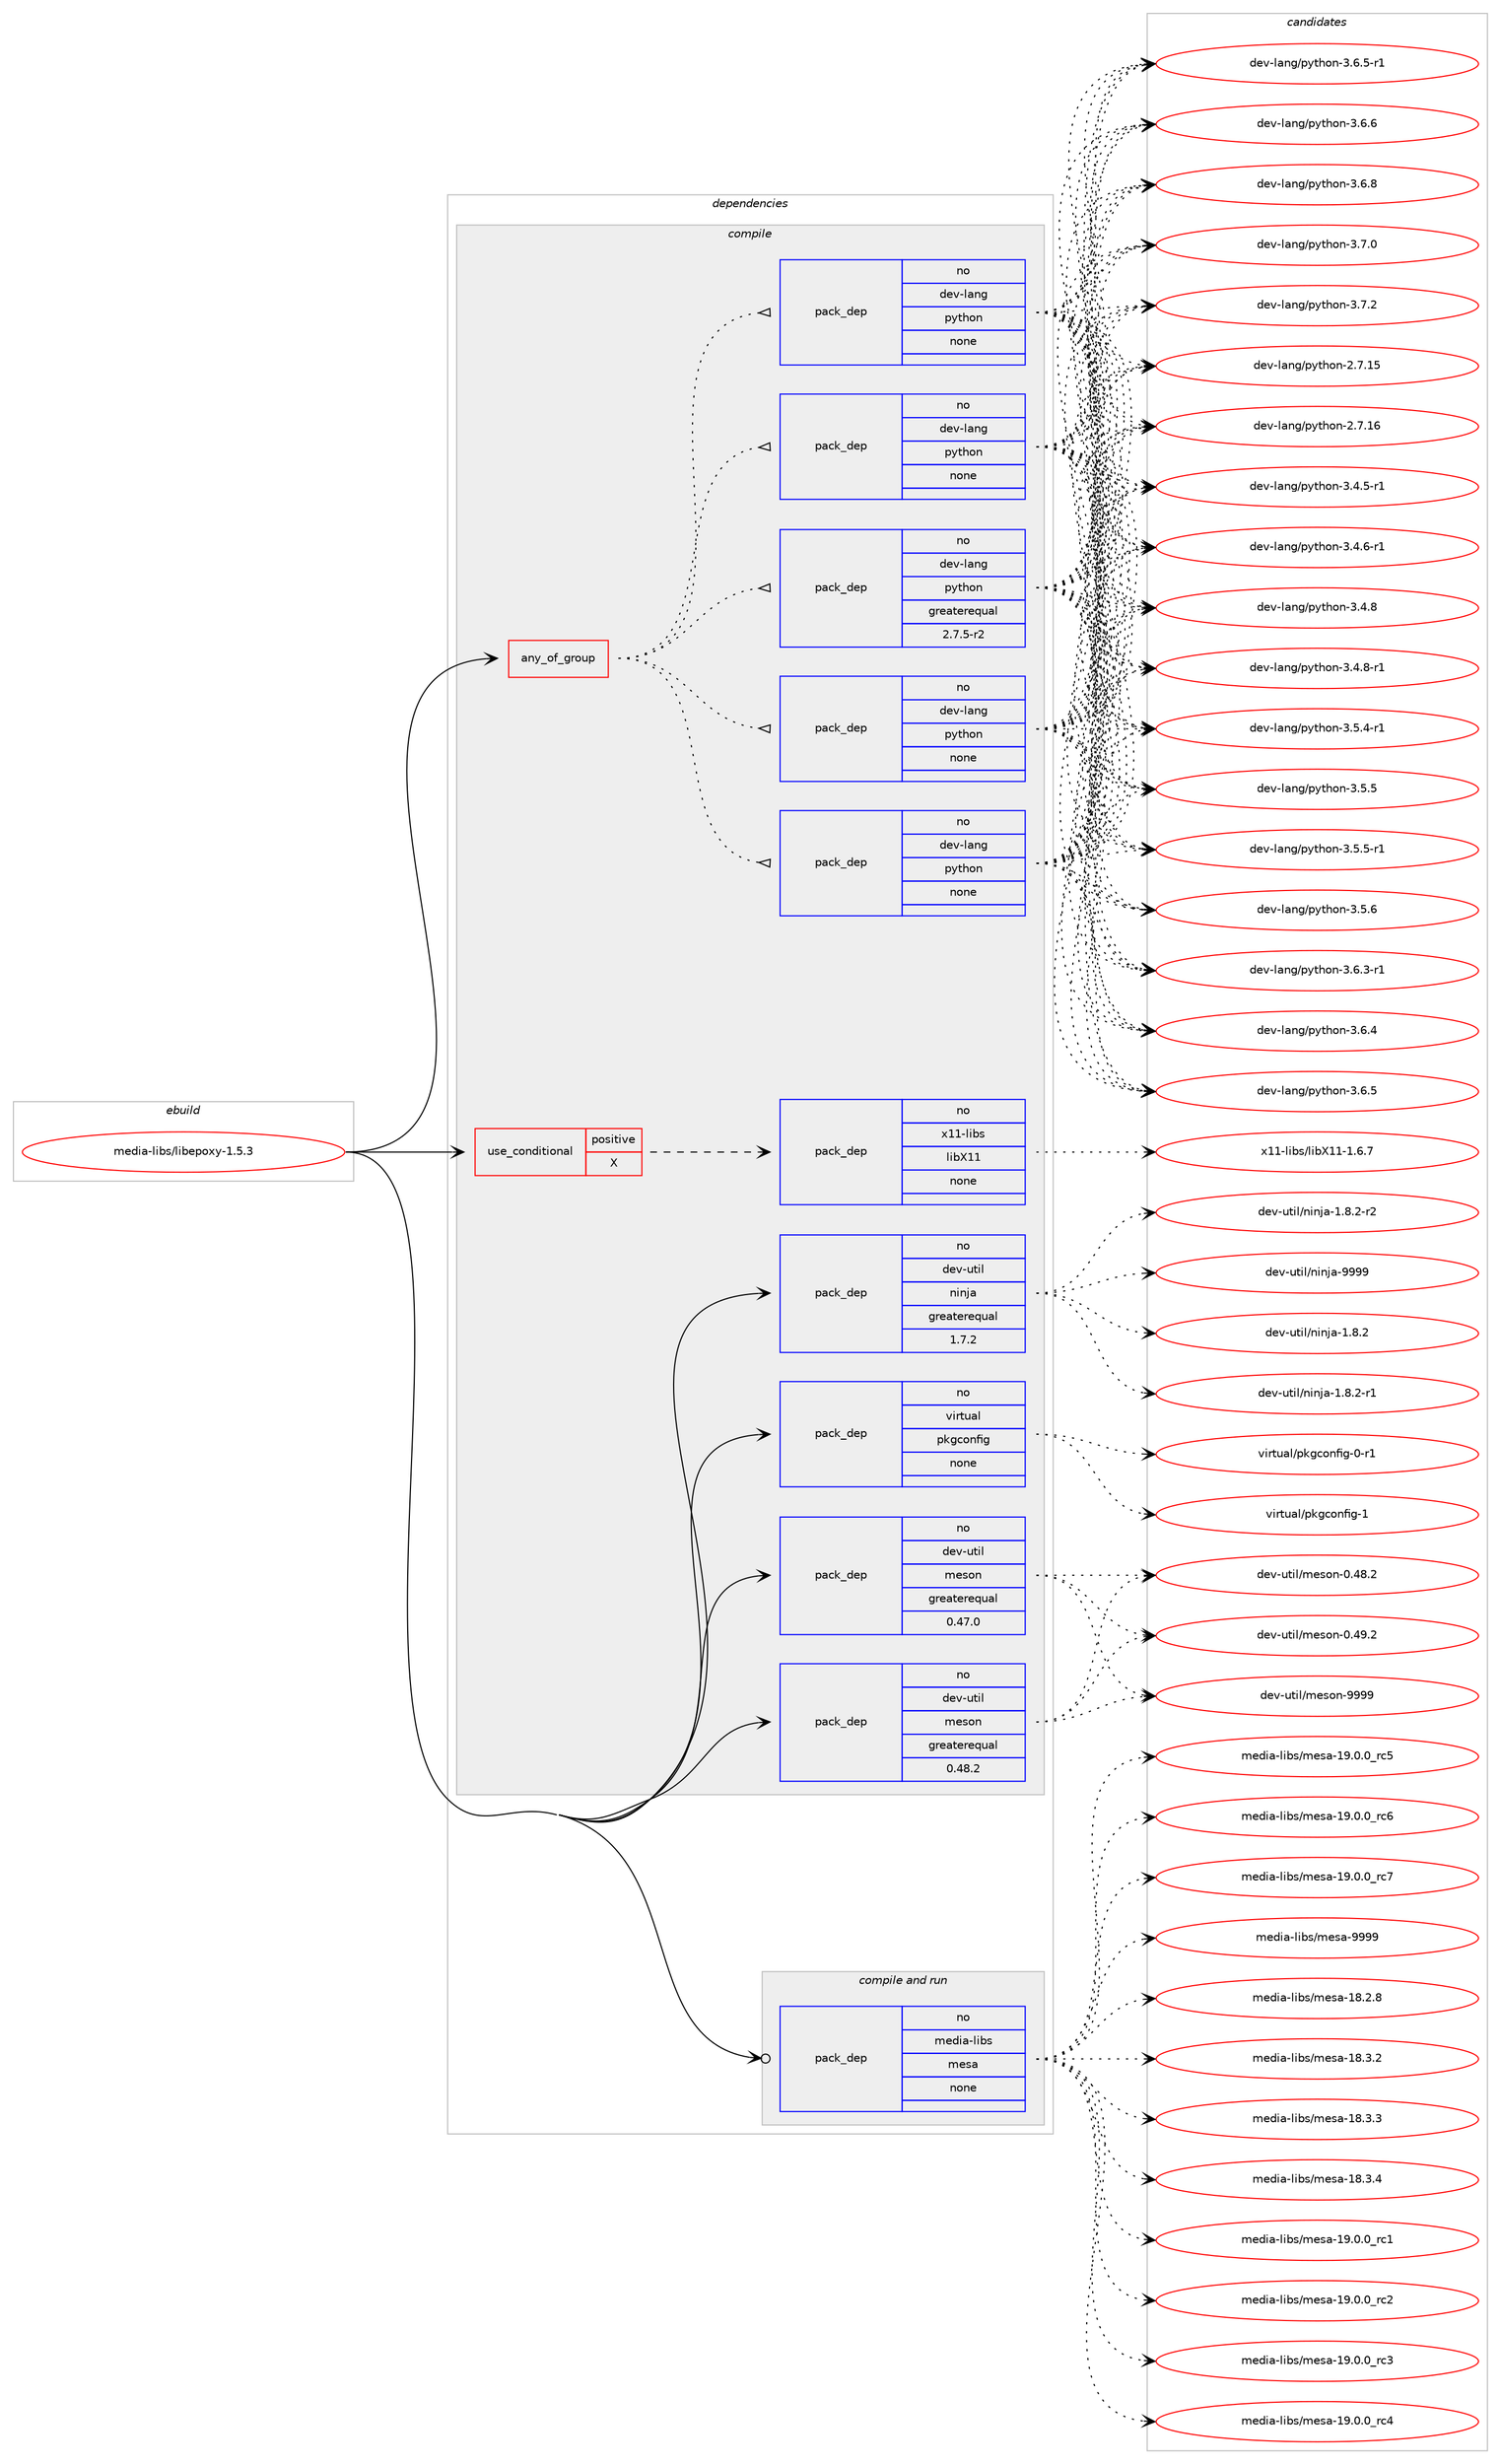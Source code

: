 digraph prolog {

# *************
# Graph options
# *************

newrank=true;
concentrate=true;
compound=true;
graph [rankdir=LR,fontname=Helvetica,fontsize=10,ranksep=1.5];#, ranksep=2.5, nodesep=0.2];
edge  [arrowhead=vee];
node  [fontname=Helvetica,fontsize=10];

# **********
# The ebuild
# **********

subgraph cluster_leftcol {
color=gray;
rank=same;
label=<<i>ebuild</i>>;
id [label="media-libs/libepoxy-1.5.3", color=red, width=4, href="../media-libs/libepoxy-1.5.3.svg"];
}

# ****************
# The dependencies
# ****************

subgraph cluster_midcol {
color=gray;
label=<<i>dependencies</i>>;
subgraph cluster_compile {
fillcolor="#eeeeee";
style=filled;
label=<<i>compile</i>>;
subgraph any25069 {
dependency1612327 [label=<<TABLE BORDER="0" CELLBORDER="1" CELLSPACING="0" CELLPADDING="4"><TR><TD CELLPADDING="10">any_of_group</TD></TR></TABLE>>, shape=none, color=red];subgraph pack1152223 {
dependency1612328 [label=<<TABLE BORDER="0" CELLBORDER="1" CELLSPACING="0" CELLPADDING="4" WIDTH="220"><TR><TD ROWSPAN="6" CELLPADDING="30">pack_dep</TD></TR><TR><TD WIDTH="110">no</TD></TR><TR><TD>dev-lang</TD></TR><TR><TD>python</TD></TR><TR><TD>none</TD></TR><TR><TD></TD></TR></TABLE>>, shape=none, color=blue];
}
dependency1612327:e -> dependency1612328:w [weight=20,style="dotted",arrowhead="oinv"];
subgraph pack1152224 {
dependency1612329 [label=<<TABLE BORDER="0" CELLBORDER="1" CELLSPACING="0" CELLPADDING="4" WIDTH="220"><TR><TD ROWSPAN="6" CELLPADDING="30">pack_dep</TD></TR><TR><TD WIDTH="110">no</TD></TR><TR><TD>dev-lang</TD></TR><TR><TD>python</TD></TR><TR><TD>none</TD></TR><TR><TD></TD></TR></TABLE>>, shape=none, color=blue];
}
dependency1612327:e -> dependency1612329:w [weight=20,style="dotted",arrowhead="oinv"];
subgraph pack1152225 {
dependency1612330 [label=<<TABLE BORDER="0" CELLBORDER="1" CELLSPACING="0" CELLPADDING="4" WIDTH="220"><TR><TD ROWSPAN="6" CELLPADDING="30">pack_dep</TD></TR><TR><TD WIDTH="110">no</TD></TR><TR><TD>dev-lang</TD></TR><TR><TD>python</TD></TR><TR><TD>none</TD></TR><TR><TD></TD></TR></TABLE>>, shape=none, color=blue];
}
dependency1612327:e -> dependency1612330:w [weight=20,style="dotted",arrowhead="oinv"];
subgraph pack1152226 {
dependency1612331 [label=<<TABLE BORDER="0" CELLBORDER="1" CELLSPACING="0" CELLPADDING="4" WIDTH="220"><TR><TD ROWSPAN="6" CELLPADDING="30">pack_dep</TD></TR><TR><TD WIDTH="110">no</TD></TR><TR><TD>dev-lang</TD></TR><TR><TD>python</TD></TR><TR><TD>none</TD></TR><TR><TD></TD></TR></TABLE>>, shape=none, color=blue];
}
dependency1612327:e -> dependency1612331:w [weight=20,style="dotted",arrowhead="oinv"];
subgraph pack1152227 {
dependency1612332 [label=<<TABLE BORDER="0" CELLBORDER="1" CELLSPACING="0" CELLPADDING="4" WIDTH="220"><TR><TD ROWSPAN="6" CELLPADDING="30">pack_dep</TD></TR><TR><TD WIDTH="110">no</TD></TR><TR><TD>dev-lang</TD></TR><TR><TD>python</TD></TR><TR><TD>greaterequal</TD></TR><TR><TD>2.7.5-r2</TD></TR></TABLE>>, shape=none, color=blue];
}
dependency1612327:e -> dependency1612332:w [weight=20,style="dotted",arrowhead="oinv"];
}
id:e -> dependency1612327:w [weight=20,style="solid",arrowhead="vee"];
subgraph cond434336 {
dependency1612333 [label=<<TABLE BORDER="0" CELLBORDER="1" CELLSPACING="0" CELLPADDING="4"><TR><TD ROWSPAN="3" CELLPADDING="10">use_conditional</TD></TR><TR><TD>positive</TD></TR><TR><TD>X</TD></TR></TABLE>>, shape=none, color=red];
subgraph pack1152228 {
dependency1612334 [label=<<TABLE BORDER="0" CELLBORDER="1" CELLSPACING="0" CELLPADDING="4" WIDTH="220"><TR><TD ROWSPAN="6" CELLPADDING="30">pack_dep</TD></TR><TR><TD WIDTH="110">no</TD></TR><TR><TD>x11-libs</TD></TR><TR><TD>libX11</TD></TR><TR><TD>none</TD></TR><TR><TD></TD></TR></TABLE>>, shape=none, color=blue];
}
dependency1612333:e -> dependency1612334:w [weight=20,style="dashed",arrowhead="vee"];
}
id:e -> dependency1612333:w [weight=20,style="solid",arrowhead="vee"];
subgraph pack1152229 {
dependency1612335 [label=<<TABLE BORDER="0" CELLBORDER="1" CELLSPACING="0" CELLPADDING="4" WIDTH="220"><TR><TD ROWSPAN="6" CELLPADDING="30">pack_dep</TD></TR><TR><TD WIDTH="110">no</TD></TR><TR><TD>dev-util</TD></TR><TR><TD>meson</TD></TR><TR><TD>greaterequal</TD></TR><TR><TD>0.47.0</TD></TR></TABLE>>, shape=none, color=blue];
}
id:e -> dependency1612335:w [weight=20,style="solid",arrowhead="vee"];
subgraph pack1152230 {
dependency1612336 [label=<<TABLE BORDER="0" CELLBORDER="1" CELLSPACING="0" CELLPADDING="4" WIDTH="220"><TR><TD ROWSPAN="6" CELLPADDING="30">pack_dep</TD></TR><TR><TD WIDTH="110">no</TD></TR><TR><TD>dev-util</TD></TR><TR><TD>meson</TD></TR><TR><TD>greaterequal</TD></TR><TR><TD>0.48.2</TD></TR></TABLE>>, shape=none, color=blue];
}
id:e -> dependency1612336:w [weight=20,style="solid",arrowhead="vee"];
subgraph pack1152231 {
dependency1612337 [label=<<TABLE BORDER="0" CELLBORDER="1" CELLSPACING="0" CELLPADDING="4" WIDTH="220"><TR><TD ROWSPAN="6" CELLPADDING="30">pack_dep</TD></TR><TR><TD WIDTH="110">no</TD></TR><TR><TD>dev-util</TD></TR><TR><TD>ninja</TD></TR><TR><TD>greaterequal</TD></TR><TR><TD>1.7.2</TD></TR></TABLE>>, shape=none, color=blue];
}
id:e -> dependency1612337:w [weight=20,style="solid",arrowhead="vee"];
subgraph pack1152232 {
dependency1612338 [label=<<TABLE BORDER="0" CELLBORDER="1" CELLSPACING="0" CELLPADDING="4" WIDTH="220"><TR><TD ROWSPAN="6" CELLPADDING="30">pack_dep</TD></TR><TR><TD WIDTH="110">no</TD></TR><TR><TD>virtual</TD></TR><TR><TD>pkgconfig</TD></TR><TR><TD>none</TD></TR><TR><TD></TD></TR></TABLE>>, shape=none, color=blue];
}
id:e -> dependency1612338:w [weight=20,style="solid",arrowhead="vee"];
}
subgraph cluster_compileandrun {
fillcolor="#eeeeee";
style=filled;
label=<<i>compile and run</i>>;
subgraph pack1152233 {
dependency1612339 [label=<<TABLE BORDER="0" CELLBORDER="1" CELLSPACING="0" CELLPADDING="4" WIDTH="220"><TR><TD ROWSPAN="6" CELLPADDING="30">pack_dep</TD></TR><TR><TD WIDTH="110">no</TD></TR><TR><TD>media-libs</TD></TR><TR><TD>mesa</TD></TR><TR><TD>none</TD></TR><TR><TD></TD></TR></TABLE>>, shape=none, color=blue];
}
id:e -> dependency1612339:w [weight=20,style="solid",arrowhead="odotvee"];
}
subgraph cluster_run {
fillcolor="#eeeeee";
style=filled;
label=<<i>run</i>>;
}
}

# **************
# The candidates
# **************

subgraph cluster_choices {
rank=same;
color=gray;
label=<<i>candidates</i>>;

subgraph choice1152223 {
color=black;
nodesep=1;
choice10010111845108971101034711212111610411111045504655464953 [label="dev-lang/python-2.7.15", color=red, width=4,href="../dev-lang/python-2.7.15.svg"];
choice10010111845108971101034711212111610411111045504655464954 [label="dev-lang/python-2.7.16", color=red, width=4,href="../dev-lang/python-2.7.16.svg"];
choice1001011184510897110103471121211161041111104551465246534511449 [label="dev-lang/python-3.4.5-r1", color=red, width=4,href="../dev-lang/python-3.4.5-r1.svg"];
choice1001011184510897110103471121211161041111104551465246544511449 [label="dev-lang/python-3.4.6-r1", color=red, width=4,href="../dev-lang/python-3.4.6-r1.svg"];
choice100101118451089711010347112121116104111110455146524656 [label="dev-lang/python-3.4.8", color=red, width=4,href="../dev-lang/python-3.4.8.svg"];
choice1001011184510897110103471121211161041111104551465246564511449 [label="dev-lang/python-3.4.8-r1", color=red, width=4,href="../dev-lang/python-3.4.8-r1.svg"];
choice1001011184510897110103471121211161041111104551465346524511449 [label="dev-lang/python-3.5.4-r1", color=red, width=4,href="../dev-lang/python-3.5.4-r1.svg"];
choice100101118451089711010347112121116104111110455146534653 [label="dev-lang/python-3.5.5", color=red, width=4,href="../dev-lang/python-3.5.5.svg"];
choice1001011184510897110103471121211161041111104551465346534511449 [label="dev-lang/python-3.5.5-r1", color=red, width=4,href="../dev-lang/python-3.5.5-r1.svg"];
choice100101118451089711010347112121116104111110455146534654 [label="dev-lang/python-3.5.6", color=red, width=4,href="../dev-lang/python-3.5.6.svg"];
choice1001011184510897110103471121211161041111104551465446514511449 [label="dev-lang/python-3.6.3-r1", color=red, width=4,href="../dev-lang/python-3.6.3-r1.svg"];
choice100101118451089711010347112121116104111110455146544652 [label="dev-lang/python-3.6.4", color=red, width=4,href="../dev-lang/python-3.6.4.svg"];
choice100101118451089711010347112121116104111110455146544653 [label="dev-lang/python-3.6.5", color=red, width=4,href="../dev-lang/python-3.6.5.svg"];
choice1001011184510897110103471121211161041111104551465446534511449 [label="dev-lang/python-3.6.5-r1", color=red, width=4,href="../dev-lang/python-3.6.5-r1.svg"];
choice100101118451089711010347112121116104111110455146544654 [label="dev-lang/python-3.6.6", color=red, width=4,href="../dev-lang/python-3.6.6.svg"];
choice100101118451089711010347112121116104111110455146544656 [label="dev-lang/python-3.6.8", color=red, width=4,href="../dev-lang/python-3.6.8.svg"];
choice100101118451089711010347112121116104111110455146554648 [label="dev-lang/python-3.7.0", color=red, width=4,href="../dev-lang/python-3.7.0.svg"];
choice100101118451089711010347112121116104111110455146554650 [label="dev-lang/python-3.7.2", color=red, width=4,href="../dev-lang/python-3.7.2.svg"];
dependency1612328:e -> choice10010111845108971101034711212111610411111045504655464953:w [style=dotted,weight="100"];
dependency1612328:e -> choice10010111845108971101034711212111610411111045504655464954:w [style=dotted,weight="100"];
dependency1612328:e -> choice1001011184510897110103471121211161041111104551465246534511449:w [style=dotted,weight="100"];
dependency1612328:e -> choice1001011184510897110103471121211161041111104551465246544511449:w [style=dotted,weight="100"];
dependency1612328:e -> choice100101118451089711010347112121116104111110455146524656:w [style=dotted,weight="100"];
dependency1612328:e -> choice1001011184510897110103471121211161041111104551465246564511449:w [style=dotted,weight="100"];
dependency1612328:e -> choice1001011184510897110103471121211161041111104551465346524511449:w [style=dotted,weight="100"];
dependency1612328:e -> choice100101118451089711010347112121116104111110455146534653:w [style=dotted,weight="100"];
dependency1612328:e -> choice1001011184510897110103471121211161041111104551465346534511449:w [style=dotted,weight="100"];
dependency1612328:e -> choice100101118451089711010347112121116104111110455146534654:w [style=dotted,weight="100"];
dependency1612328:e -> choice1001011184510897110103471121211161041111104551465446514511449:w [style=dotted,weight="100"];
dependency1612328:e -> choice100101118451089711010347112121116104111110455146544652:w [style=dotted,weight="100"];
dependency1612328:e -> choice100101118451089711010347112121116104111110455146544653:w [style=dotted,weight="100"];
dependency1612328:e -> choice1001011184510897110103471121211161041111104551465446534511449:w [style=dotted,weight="100"];
dependency1612328:e -> choice100101118451089711010347112121116104111110455146544654:w [style=dotted,weight="100"];
dependency1612328:e -> choice100101118451089711010347112121116104111110455146544656:w [style=dotted,weight="100"];
dependency1612328:e -> choice100101118451089711010347112121116104111110455146554648:w [style=dotted,weight="100"];
dependency1612328:e -> choice100101118451089711010347112121116104111110455146554650:w [style=dotted,weight="100"];
}
subgraph choice1152224 {
color=black;
nodesep=1;
choice10010111845108971101034711212111610411111045504655464953 [label="dev-lang/python-2.7.15", color=red, width=4,href="../dev-lang/python-2.7.15.svg"];
choice10010111845108971101034711212111610411111045504655464954 [label="dev-lang/python-2.7.16", color=red, width=4,href="../dev-lang/python-2.7.16.svg"];
choice1001011184510897110103471121211161041111104551465246534511449 [label="dev-lang/python-3.4.5-r1", color=red, width=4,href="../dev-lang/python-3.4.5-r1.svg"];
choice1001011184510897110103471121211161041111104551465246544511449 [label="dev-lang/python-3.4.6-r1", color=red, width=4,href="../dev-lang/python-3.4.6-r1.svg"];
choice100101118451089711010347112121116104111110455146524656 [label="dev-lang/python-3.4.8", color=red, width=4,href="../dev-lang/python-3.4.8.svg"];
choice1001011184510897110103471121211161041111104551465246564511449 [label="dev-lang/python-3.4.8-r1", color=red, width=4,href="../dev-lang/python-3.4.8-r1.svg"];
choice1001011184510897110103471121211161041111104551465346524511449 [label="dev-lang/python-3.5.4-r1", color=red, width=4,href="../dev-lang/python-3.5.4-r1.svg"];
choice100101118451089711010347112121116104111110455146534653 [label="dev-lang/python-3.5.5", color=red, width=4,href="../dev-lang/python-3.5.5.svg"];
choice1001011184510897110103471121211161041111104551465346534511449 [label="dev-lang/python-3.5.5-r1", color=red, width=4,href="../dev-lang/python-3.5.5-r1.svg"];
choice100101118451089711010347112121116104111110455146534654 [label="dev-lang/python-3.5.6", color=red, width=4,href="../dev-lang/python-3.5.6.svg"];
choice1001011184510897110103471121211161041111104551465446514511449 [label="dev-lang/python-3.6.3-r1", color=red, width=4,href="../dev-lang/python-3.6.3-r1.svg"];
choice100101118451089711010347112121116104111110455146544652 [label="dev-lang/python-3.6.4", color=red, width=4,href="../dev-lang/python-3.6.4.svg"];
choice100101118451089711010347112121116104111110455146544653 [label="dev-lang/python-3.6.5", color=red, width=4,href="../dev-lang/python-3.6.5.svg"];
choice1001011184510897110103471121211161041111104551465446534511449 [label="dev-lang/python-3.6.5-r1", color=red, width=4,href="../dev-lang/python-3.6.5-r1.svg"];
choice100101118451089711010347112121116104111110455146544654 [label="dev-lang/python-3.6.6", color=red, width=4,href="../dev-lang/python-3.6.6.svg"];
choice100101118451089711010347112121116104111110455146544656 [label="dev-lang/python-3.6.8", color=red, width=4,href="../dev-lang/python-3.6.8.svg"];
choice100101118451089711010347112121116104111110455146554648 [label="dev-lang/python-3.7.0", color=red, width=4,href="../dev-lang/python-3.7.0.svg"];
choice100101118451089711010347112121116104111110455146554650 [label="dev-lang/python-3.7.2", color=red, width=4,href="../dev-lang/python-3.7.2.svg"];
dependency1612329:e -> choice10010111845108971101034711212111610411111045504655464953:w [style=dotted,weight="100"];
dependency1612329:e -> choice10010111845108971101034711212111610411111045504655464954:w [style=dotted,weight="100"];
dependency1612329:e -> choice1001011184510897110103471121211161041111104551465246534511449:w [style=dotted,weight="100"];
dependency1612329:e -> choice1001011184510897110103471121211161041111104551465246544511449:w [style=dotted,weight="100"];
dependency1612329:e -> choice100101118451089711010347112121116104111110455146524656:w [style=dotted,weight="100"];
dependency1612329:e -> choice1001011184510897110103471121211161041111104551465246564511449:w [style=dotted,weight="100"];
dependency1612329:e -> choice1001011184510897110103471121211161041111104551465346524511449:w [style=dotted,weight="100"];
dependency1612329:e -> choice100101118451089711010347112121116104111110455146534653:w [style=dotted,weight="100"];
dependency1612329:e -> choice1001011184510897110103471121211161041111104551465346534511449:w [style=dotted,weight="100"];
dependency1612329:e -> choice100101118451089711010347112121116104111110455146534654:w [style=dotted,weight="100"];
dependency1612329:e -> choice1001011184510897110103471121211161041111104551465446514511449:w [style=dotted,weight="100"];
dependency1612329:e -> choice100101118451089711010347112121116104111110455146544652:w [style=dotted,weight="100"];
dependency1612329:e -> choice100101118451089711010347112121116104111110455146544653:w [style=dotted,weight="100"];
dependency1612329:e -> choice1001011184510897110103471121211161041111104551465446534511449:w [style=dotted,weight="100"];
dependency1612329:e -> choice100101118451089711010347112121116104111110455146544654:w [style=dotted,weight="100"];
dependency1612329:e -> choice100101118451089711010347112121116104111110455146544656:w [style=dotted,weight="100"];
dependency1612329:e -> choice100101118451089711010347112121116104111110455146554648:w [style=dotted,weight="100"];
dependency1612329:e -> choice100101118451089711010347112121116104111110455146554650:w [style=dotted,weight="100"];
}
subgraph choice1152225 {
color=black;
nodesep=1;
choice10010111845108971101034711212111610411111045504655464953 [label="dev-lang/python-2.7.15", color=red, width=4,href="../dev-lang/python-2.7.15.svg"];
choice10010111845108971101034711212111610411111045504655464954 [label="dev-lang/python-2.7.16", color=red, width=4,href="../dev-lang/python-2.7.16.svg"];
choice1001011184510897110103471121211161041111104551465246534511449 [label="dev-lang/python-3.4.5-r1", color=red, width=4,href="../dev-lang/python-3.4.5-r1.svg"];
choice1001011184510897110103471121211161041111104551465246544511449 [label="dev-lang/python-3.4.6-r1", color=red, width=4,href="../dev-lang/python-3.4.6-r1.svg"];
choice100101118451089711010347112121116104111110455146524656 [label="dev-lang/python-3.4.8", color=red, width=4,href="../dev-lang/python-3.4.8.svg"];
choice1001011184510897110103471121211161041111104551465246564511449 [label="dev-lang/python-3.4.8-r1", color=red, width=4,href="../dev-lang/python-3.4.8-r1.svg"];
choice1001011184510897110103471121211161041111104551465346524511449 [label="dev-lang/python-3.5.4-r1", color=red, width=4,href="../dev-lang/python-3.5.4-r1.svg"];
choice100101118451089711010347112121116104111110455146534653 [label="dev-lang/python-3.5.5", color=red, width=4,href="../dev-lang/python-3.5.5.svg"];
choice1001011184510897110103471121211161041111104551465346534511449 [label="dev-lang/python-3.5.5-r1", color=red, width=4,href="../dev-lang/python-3.5.5-r1.svg"];
choice100101118451089711010347112121116104111110455146534654 [label="dev-lang/python-3.5.6", color=red, width=4,href="../dev-lang/python-3.5.6.svg"];
choice1001011184510897110103471121211161041111104551465446514511449 [label="dev-lang/python-3.6.3-r1", color=red, width=4,href="../dev-lang/python-3.6.3-r1.svg"];
choice100101118451089711010347112121116104111110455146544652 [label="dev-lang/python-3.6.4", color=red, width=4,href="../dev-lang/python-3.6.4.svg"];
choice100101118451089711010347112121116104111110455146544653 [label="dev-lang/python-3.6.5", color=red, width=4,href="../dev-lang/python-3.6.5.svg"];
choice1001011184510897110103471121211161041111104551465446534511449 [label="dev-lang/python-3.6.5-r1", color=red, width=4,href="../dev-lang/python-3.6.5-r1.svg"];
choice100101118451089711010347112121116104111110455146544654 [label="dev-lang/python-3.6.6", color=red, width=4,href="../dev-lang/python-3.6.6.svg"];
choice100101118451089711010347112121116104111110455146544656 [label="dev-lang/python-3.6.8", color=red, width=4,href="../dev-lang/python-3.6.8.svg"];
choice100101118451089711010347112121116104111110455146554648 [label="dev-lang/python-3.7.0", color=red, width=4,href="../dev-lang/python-3.7.0.svg"];
choice100101118451089711010347112121116104111110455146554650 [label="dev-lang/python-3.7.2", color=red, width=4,href="../dev-lang/python-3.7.2.svg"];
dependency1612330:e -> choice10010111845108971101034711212111610411111045504655464953:w [style=dotted,weight="100"];
dependency1612330:e -> choice10010111845108971101034711212111610411111045504655464954:w [style=dotted,weight="100"];
dependency1612330:e -> choice1001011184510897110103471121211161041111104551465246534511449:w [style=dotted,weight="100"];
dependency1612330:e -> choice1001011184510897110103471121211161041111104551465246544511449:w [style=dotted,weight="100"];
dependency1612330:e -> choice100101118451089711010347112121116104111110455146524656:w [style=dotted,weight="100"];
dependency1612330:e -> choice1001011184510897110103471121211161041111104551465246564511449:w [style=dotted,weight="100"];
dependency1612330:e -> choice1001011184510897110103471121211161041111104551465346524511449:w [style=dotted,weight="100"];
dependency1612330:e -> choice100101118451089711010347112121116104111110455146534653:w [style=dotted,weight="100"];
dependency1612330:e -> choice1001011184510897110103471121211161041111104551465346534511449:w [style=dotted,weight="100"];
dependency1612330:e -> choice100101118451089711010347112121116104111110455146534654:w [style=dotted,weight="100"];
dependency1612330:e -> choice1001011184510897110103471121211161041111104551465446514511449:w [style=dotted,weight="100"];
dependency1612330:e -> choice100101118451089711010347112121116104111110455146544652:w [style=dotted,weight="100"];
dependency1612330:e -> choice100101118451089711010347112121116104111110455146544653:w [style=dotted,weight="100"];
dependency1612330:e -> choice1001011184510897110103471121211161041111104551465446534511449:w [style=dotted,weight="100"];
dependency1612330:e -> choice100101118451089711010347112121116104111110455146544654:w [style=dotted,weight="100"];
dependency1612330:e -> choice100101118451089711010347112121116104111110455146544656:w [style=dotted,weight="100"];
dependency1612330:e -> choice100101118451089711010347112121116104111110455146554648:w [style=dotted,weight="100"];
dependency1612330:e -> choice100101118451089711010347112121116104111110455146554650:w [style=dotted,weight="100"];
}
subgraph choice1152226 {
color=black;
nodesep=1;
choice10010111845108971101034711212111610411111045504655464953 [label="dev-lang/python-2.7.15", color=red, width=4,href="../dev-lang/python-2.7.15.svg"];
choice10010111845108971101034711212111610411111045504655464954 [label="dev-lang/python-2.7.16", color=red, width=4,href="../dev-lang/python-2.7.16.svg"];
choice1001011184510897110103471121211161041111104551465246534511449 [label="dev-lang/python-3.4.5-r1", color=red, width=4,href="../dev-lang/python-3.4.5-r1.svg"];
choice1001011184510897110103471121211161041111104551465246544511449 [label="dev-lang/python-3.4.6-r1", color=red, width=4,href="../dev-lang/python-3.4.6-r1.svg"];
choice100101118451089711010347112121116104111110455146524656 [label="dev-lang/python-3.4.8", color=red, width=4,href="../dev-lang/python-3.4.8.svg"];
choice1001011184510897110103471121211161041111104551465246564511449 [label="dev-lang/python-3.4.8-r1", color=red, width=4,href="../dev-lang/python-3.4.8-r1.svg"];
choice1001011184510897110103471121211161041111104551465346524511449 [label="dev-lang/python-3.5.4-r1", color=red, width=4,href="../dev-lang/python-3.5.4-r1.svg"];
choice100101118451089711010347112121116104111110455146534653 [label="dev-lang/python-3.5.5", color=red, width=4,href="../dev-lang/python-3.5.5.svg"];
choice1001011184510897110103471121211161041111104551465346534511449 [label="dev-lang/python-3.5.5-r1", color=red, width=4,href="../dev-lang/python-3.5.5-r1.svg"];
choice100101118451089711010347112121116104111110455146534654 [label="dev-lang/python-3.5.6", color=red, width=4,href="../dev-lang/python-3.5.6.svg"];
choice1001011184510897110103471121211161041111104551465446514511449 [label="dev-lang/python-3.6.3-r1", color=red, width=4,href="../dev-lang/python-3.6.3-r1.svg"];
choice100101118451089711010347112121116104111110455146544652 [label="dev-lang/python-3.6.4", color=red, width=4,href="../dev-lang/python-3.6.4.svg"];
choice100101118451089711010347112121116104111110455146544653 [label="dev-lang/python-3.6.5", color=red, width=4,href="../dev-lang/python-3.6.5.svg"];
choice1001011184510897110103471121211161041111104551465446534511449 [label="dev-lang/python-3.6.5-r1", color=red, width=4,href="../dev-lang/python-3.6.5-r1.svg"];
choice100101118451089711010347112121116104111110455146544654 [label="dev-lang/python-3.6.6", color=red, width=4,href="../dev-lang/python-3.6.6.svg"];
choice100101118451089711010347112121116104111110455146544656 [label="dev-lang/python-3.6.8", color=red, width=4,href="../dev-lang/python-3.6.8.svg"];
choice100101118451089711010347112121116104111110455146554648 [label="dev-lang/python-3.7.0", color=red, width=4,href="../dev-lang/python-3.7.0.svg"];
choice100101118451089711010347112121116104111110455146554650 [label="dev-lang/python-3.7.2", color=red, width=4,href="../dev-lang/python-3.7.2.svg"];
dependency1612331:e -> choice10010111845108971101034711212111610411111045504655464953:w [style=dotted,weight="100"];
dependency1612331:e -> choice10010111845108971101034711212111610411111045504655464954:w [style=dotted,weight="100"];
dependency1612331:e -> choice1001011184510897110103471121211161041111104551465246534511449:w [style=dotted,weight="100"];
dependency1612331:e -> choice1001011184510897110103471121211161041111104551465246544511449:w [style=dotted,weight="100"];
dependency1612331:e -> choice100101118451089711010347112121116104111110455146524656:w [style=dotted,weight="100"];
dependency1612331:e -> choice1001011184510897110103471121211161041111104551465246564511449:w [style=dotted,weight="100"];
dependency1612331:e -> choice1001011184510897110103471121211161041111104551465346524511449:w [style=dotted,weight="100"];
dependency1612331:e -> choice100101118451089711010347112121116104111110455146534653:w [style=dotted,weight="100"];
dependency1612331:e -> choice1001011184510897110103471121211161041111104551465346534511449:w [style=dotted,weight="100"];
dependency1612331:e -> choice100101118451089711010347112121116104111110455146534654:w [style=dotted,weight="100"];
dependency1612331:e -> choice1001011184510897110103471121211161041111104551465446514511449:w [style=dotted,weight="100"];
dependency1612331:e -> choice100101118451089711010347112121116104111110455146544652:w [style=dotted,weight="100"];
dependency1612331:e -> choice100101118451089711010347112121116104111110455146544653:w [style=dotted,weight="100"];
dependency1612331:e -> choice1001011184510897110103471121211161041111104551465446534511449:w [style=dotted,weight="100"];
dependency1612331:e -> choice100101118451089711010347112121116104111110455146544654:w [style=dotted,weight="100"];
dependency1612331:e -> choice100101118451089711010347112121116104111110455146544656:w [style=dotted,weight="100"];
dependency1612331:e -> choice100101118451089711010347112121116104111110455146554648:w [style=dotted,weight="100"];
dependency1612331:e -> choice100101118451089711010347112121116104111110455146554650:w [style=dotted,weight="100"];
}
subgraph choice1152227 {
color=black;
nodesep=1;
choice10010111845108971101034711212111610411111045504655464953 [label="dev-lang/python-2.7.15", color=red, width=4,href="../dev-lang/python-2.7.15.svg"];
choice10010111845108971101034711212111610411111045504655464954 [label="dev-lang/python-2.7.16", color=red, width=4,href="../dev-lang/python-2.7.16.svg"];
choice1001011184510897110103471121211161041111104551465246534511449 [label="dev-lang/python-3.4.5-r1", color=red, width=4,href="../dev-lang/python-3.4.5-r1.svg"];
choice1001011184510897110103471121211161041111104551465246544511449 [label="dev-lang/python-3.4.6-r1", color=red, width=4,href="../dev-lang/python-3.4.6-r1.svg"];
choice100101118451089711010347112121116104111110455146524656 [label="dev-lang/python-3.4.8", color=red, width=4,href="../dev-lang/python-3.4.8.svg"];
choice1001011184510897110103471121211161041111104551465246564511449 [label="dev-lang/python-3.4.8-r1", color=red, width=4,href="../dev-lang/python-3.4.8-r1.svg"];
choice1001011184510897110103471121211161041111104551465346524511449 [label="dev-lang/python-3.5.4-r1", color=red, width=4,href="../dev-lang/python-3.5.4-r1.svg"];
choice100101118451089711010347112121116104111110455146534653 [label="dev-lang/python-3.5.5", color=red, width=4,href="../dev-lang/python-3.5.5.svg"];
choice1001011184510897110103471121211161041111104551465346534511449 [label="dev-lang/python-3.5.5-r1", color=red, width=4,href="../dev-lang/python-3.5.5-r1.svg"];
choice100101118451089711010347112121116104111110455146534654 [label="dev-lang/python-3.5.6", color=red, width=4,href="../dev-lang/python-3.5.6.svg"];
choice1001011184510897110103471121211161041111104551465446514511449 [label="dev-lang/python-3.6.3-r1", color=red, width=4,href="../dev-lang/python-3.6.3-r1.svg"];
choice100101118451089711010347112121116104111110455146544652 [label="dev-lang/python-3.6.4", color=red, width=4,href="../dev-lang/python-3.6.4.svg"];
choice100101118451089711010347112121116104111110455146544653 [label="dev-lang/python-3.6.5", color=red, width=4,href="../dev-lang/python-3.6.5.svg"];
choice1001011184510897110103471121211161041111104551465446534511449 [label="dev-lang/python-3.6.5-r1", color=red, width=4,href="../dev-lang/python-3.6.5-r1.svg"];
choice100101118451089711010347112121116104111110455146544654 [label="dev-lang/python-3.6.6", color=red, width=4,href="../dev-lang/python-3.6.6.svg"];
choice100101118451089711010347112121116104111110455146544656 [label="dev-lang/python-3.6.8", color=red, width=4,href="../dev-lang/python-3.6.8.svg"];
choice100101118451089711010347112121116104111110455146554648 [label="dev-lang/python-3.7.0", color=red, width=4,href="../dev-lang/python-3.7.0.svg"];
choice100101118451089711010347112121116104111110455146554650 [label="dev-lang/python-3.7.2", color=red, width=4,href="../dev-lang/python-3.7.2.svg"];
dependency1612332:e -> choice10010111845108971101034711212111610411111045504655464953:w [style=dotted,weight="100"];
dependency1612332:e -> choice10010111845108971101034711212111610411111045504655464954:w [style=dotted,weight="100"];
dependency1612332:e -> choice1001011184510897110103471121211161041111104551465246534511449:w [style=dotted,weight="100"];
dependency1612332:e -> choice1001011184510897110103471121211161041111104551465246544511449:w [style=dotted,weight="100"];
dependency1612332:e -> choice100101118451089711010347112121116104111110455146524656:w [style=dotted,weight="100"];
dependency1612332:e -> choice1001011184510897110103471121211161041111104551465246564511449:w [style=dotted,weight="100"];
dependency1612332:e -> choice1001011184510897110103471121211161041111104551465346524511449:w [style=dotted,weight="100"];
dependency1612332:e -> choice100101118451089711010347112121116104111110455146534653:w [style=dotted,weight="100"];
dependency1612332:e -> choice1001011184510897110103471121211161041111104551465346534511449:w [style=dotted,weight="100"];
dependency1612332:e -> choice100101118451089711010347112121116104111110455146534654:w [style=dotted,weight="100"];
dependency1612332:e -> choice1001011184510897110103471121211161041111104551465446514511449:w [style=dotted,weight="100"];
dependency1612332:e -> choice100101118451089711010347112121116104111110455146544652:w [style=dotted,weight="100"];
dependency1612332:e -> choice100101118451089711010347112121116104111110455146544653:w [style=dotted,weight="100"];
dependency1612332:e -> choice1001011184510897110103471121211161041111104551465446534511449:w [style=dotted,weight="100"];
dependency1612332:e -> choice100101118451089711010347112121116104111110455146544654:w [style=dotted,weight="100"];
dependency1612332:e -> choice100101118451089711010347112121116104111110455146544656:w [style=dotted,weight="100"];
dependency1612332:e -> choice100101118451089711010347112121116104111110455146554648:w [style=dotted,weight="100"];
dependency1612332:e -> choice100101118451089711010347112121116104111110455146554650:w [style=dotted,weight="100"];
}
subgraph choice1152228 {
color=black;
nodesep=1;
choice120494945108105981154710810598884949454946544655 [label="x11-libs/libX11-1.6.7", color=red, width=4,href="../x11-libs/libX11-1.6.7.svg"];
dependency1612334:e -> choice120494945108105981154710810598884949454946544655:w [style=dotted,weight="100"];
}
subgraph choice1152229 {
color=black;
nodesep=1;
choice100101118451171161051084710910111511111045484652564650 [label="dev-util/meson-0.48.2", color=red, width=4,href="../dev-util/meson-0.48.2.svg"];
choice100101118451171161051084710910111511111045484652574650 [label="dev-util/meson-0.49.2", color=red, width=4,href="../dev-util/meson-0.49.2.svg"];
choice10010111845117116105108471091011151111104557575757 [label="dev-util/meson-9999", color=red, width=4,href="../dev-util/meson-9999.svg"];
dependency1612335:e -> choice100101118451171161051084710910111511111045484652564650:w [style=dotted,weight="100"];
dependency1612335:e -> choice100101118451171161051084710910111511111045484652574650:w [style=dotted,weight="100"];
dependency1612335:e -> choice10010111845117116105108471091011151111104557575757:w [style=dotted,weight="100"];
}
subgraph choice1152230 {
color=black;
nodesep=1;
choice100101118451171161051084710910111511111045484652564650 [label="dev-util/meson-0.48.2", color=red, width=4,href="../dev-util/meson-0.48.2.svg"];
choice100101118451171161051084710910111511111045484652574650 [label="dev-util/meson-0.49.2", color=red, width=4,href="../dev-util/meson-0.49.2.svg"];
choice10010111845117116105108471091011151111104557575757 [label="dev-util/meson-9999", color=red, width=4,href="../dev-util/meson-9999.svg"];
dependency1612336:e -> choice100101118451171161051084710910111511111045484652564650:w [style=dotted,weight="100"];
dependency1612336:e -> choice100101118451171161051084710910111511111045484652574650:w [style=dotted,weight="100"];
dependency1612336:e -> choice10010111845117116105108471091011151111104557575757:w [style=dotted,weight="100"];
}
subgraph choice1152231 {
color=black;
nodesep=1;
choice100101118451171161051084711010511010697454946564650 [label="dev-util/ninja-1.8.2", color=red, width=4,href="../dev-util/ninja-1.8.2.svg"];
choice1001011184511711610510847110105110106974549465646504511449 [label="dev-util/ninja-1.8.2-r1", color=red, width=4,href="../dev-util/ninja-1.8.2-r1.svg"];
choice1001011184511711610510847110105110106974549465646504511450 [label="dev-util/ninja-1.8.2-r2", color=red, width=4,href="../dev-util/ninja-1.8.2-r2.svg"];
choice1001011184511711610510847110105110106974557575757 [label="dev-util/ninja-9999", color=red, width=4,href="../dev-util/ninja-9999.svg"];
dependency1612337:e -> choice100101118451171161051084711010511010697454946564650:w [style=dotted,weight="100"];
dependency1612337:e -> choice1001011184511711610510847110105110106974549465646504511449:w [style=dotted,weight="100"];
dependency1612337:e -> choice1001011184511711610510847110105110106974549465646504511450:w [style=dotted,weight="100"];
dependency1612337:e -> choice1001011184511711610510847110105110106974557575757:w [style=dotted,weight="100"];
}
subgraph choice1152232 {
color=black;
nodesep=1;
choice11810511411611797108471121071039911111010210510345484511449 [label="virtual/pkgconfig-0-r1", color=red, width=4,href="../virtual/pkgconfig-0-r1.svg"];
choice1181051141161179710847112107103991111101021051034549 [label="virtual/pkgconfig-1", color=red, width=4,href="../virtual/pkgconfig-1.svg"];
dependency1612338:e -> choice11810511411611797108471121071039911111010210510345484511449:w [style=dotted,weight="100"];
dependency1612338:e -> choice1181051141161179710847112107103991111101021051034549:w [style=dotted,weight="100"];
}
subgraph choice1152233 {
color=black;
nodesep=1;
choice109101100105974510810598115471091011159745495646504656 [label="media-libs/mesa-18.2.8", color=red, width=4,href="../media-libs/mesa-18.2.8.svg"];
choice109101100105974510810598115471091011159745495646514650 [label="media-libs/mesa-18.3.2", color=red, width=4,href="../media-libs/mesa-18.3.2.svg"];
choice109101100105974510810598115471091011159745495646514651 [label="media-libs/mesa-18.3.3", color=red, width=4,href="../media-libs/mesa-18.3.3.svg"];
choice109101100105974510810598115471091011159745495646514652 [label="media-libs/mesa-18.3.4", color=red, width=4,href="../media-libs/mesa-18.3.4.svg"];
choice109101100105974510810598115471091011159745495746484648951149949 [label="media-libs/mesa-19.0.0_rc1", color=red, width=4,href="../media-libs/mesa-19.0.0_rc1.svg"];
choice109101100105974510810598115471091011159745495746484648951149950 [label="media-libs/mesa-19.0.0_rc2", color=red, width=4,href="../media-libs/mesa-19.0.0_rc2.svg"];
choice109101100105974510810598115471091011159745495746484648951149951 [label="media-libs/mesa-19.0.0_rc3", color=red, width=4,href="../media-libs/mesa-19.0.0_rc3.svg"];
choice109101100105974510810598115471091011159745495746484648951149952 [label="media-libs/mesa-19.0.0_rc4", color=red, width=4,href="../media-libs/mesa-19.0.0_rc4.svg"];
choice109101100105974510810598115471091011159745495746484648951149953 [label="media-libs/mesa-19.0.0_rc5", color=red, width=4,href="../media-libs/mesa-19.0.0_rc5.svg"];
choice109101100105974510810598115471091011159745495746484648951149954 [label="media-libs/mesa-19.0.0_rc6", color=red, width=4,href="../media-libs/mesa-19.0.0_rc6.svg"];
choice109101100105974510810598115471091011159745495746484648951149955 [label="media-libs/mesa-19.0.0_rc7", color=red, width=4,href="../media-libs/mesa-19.0.0_rc7.svg"];
choice10910110010597451081059811547109101115974557575757 [label="media-libs/mesa-9999", color=red, width=4,href="../media-libs/mesa-9999.svg"];
dependency1612339:e -> choice109101100105974510810598115471091011159745495646504656:w [style=dotted,weight="100"];
dependency1612339:e -> choice109101100105974510810598115471091011159745495646514650:w [style=dotted,weight="100"];
dependency1612339:e -> choice109101100105974510810598115471091011159745495646514651:w [style=dotted,weight="100"];
dependency1612339:e -> choice109101100105974510810598115471091011159745495646514652:w [style=dotted,weight="100"];
dependency1612339:e -> choice109101100105974510810598115471091011159745495746484648951149949:w [style=dotted,weight="100"];
dependency1612339:e -> choice109101100105974510810598115471091011159745495746484648951149950:w [style=dotted,weight="100"];
dependency1612339:e -> choice109101100105974510810598115471091011159745495746484648951149951:w [style=dotted,weight="100"];
dependency1612339:e -> choice109101100105974510810598115471091011159745495746484648951149952:w [style=dotted,weight="100"];
dependency1612339:e -> choice109101100105974510810598115471091011159745495746484648951149953:w [style=dotted,weight="100"];
dependency1612339:e -> choice109101100105974510810598115471091011159745495746484648951149954:w [style=dotted,weight="100"];
dependency1612339:e -> choice109101100105974510810598115471091011159745495746484648951149955:w [style=dotted,weight="100"];
dependency1612339:e -> choice10910110010597451081059811547109101115974557575757:w [style=dotted,weight="100"];
}
}

}

